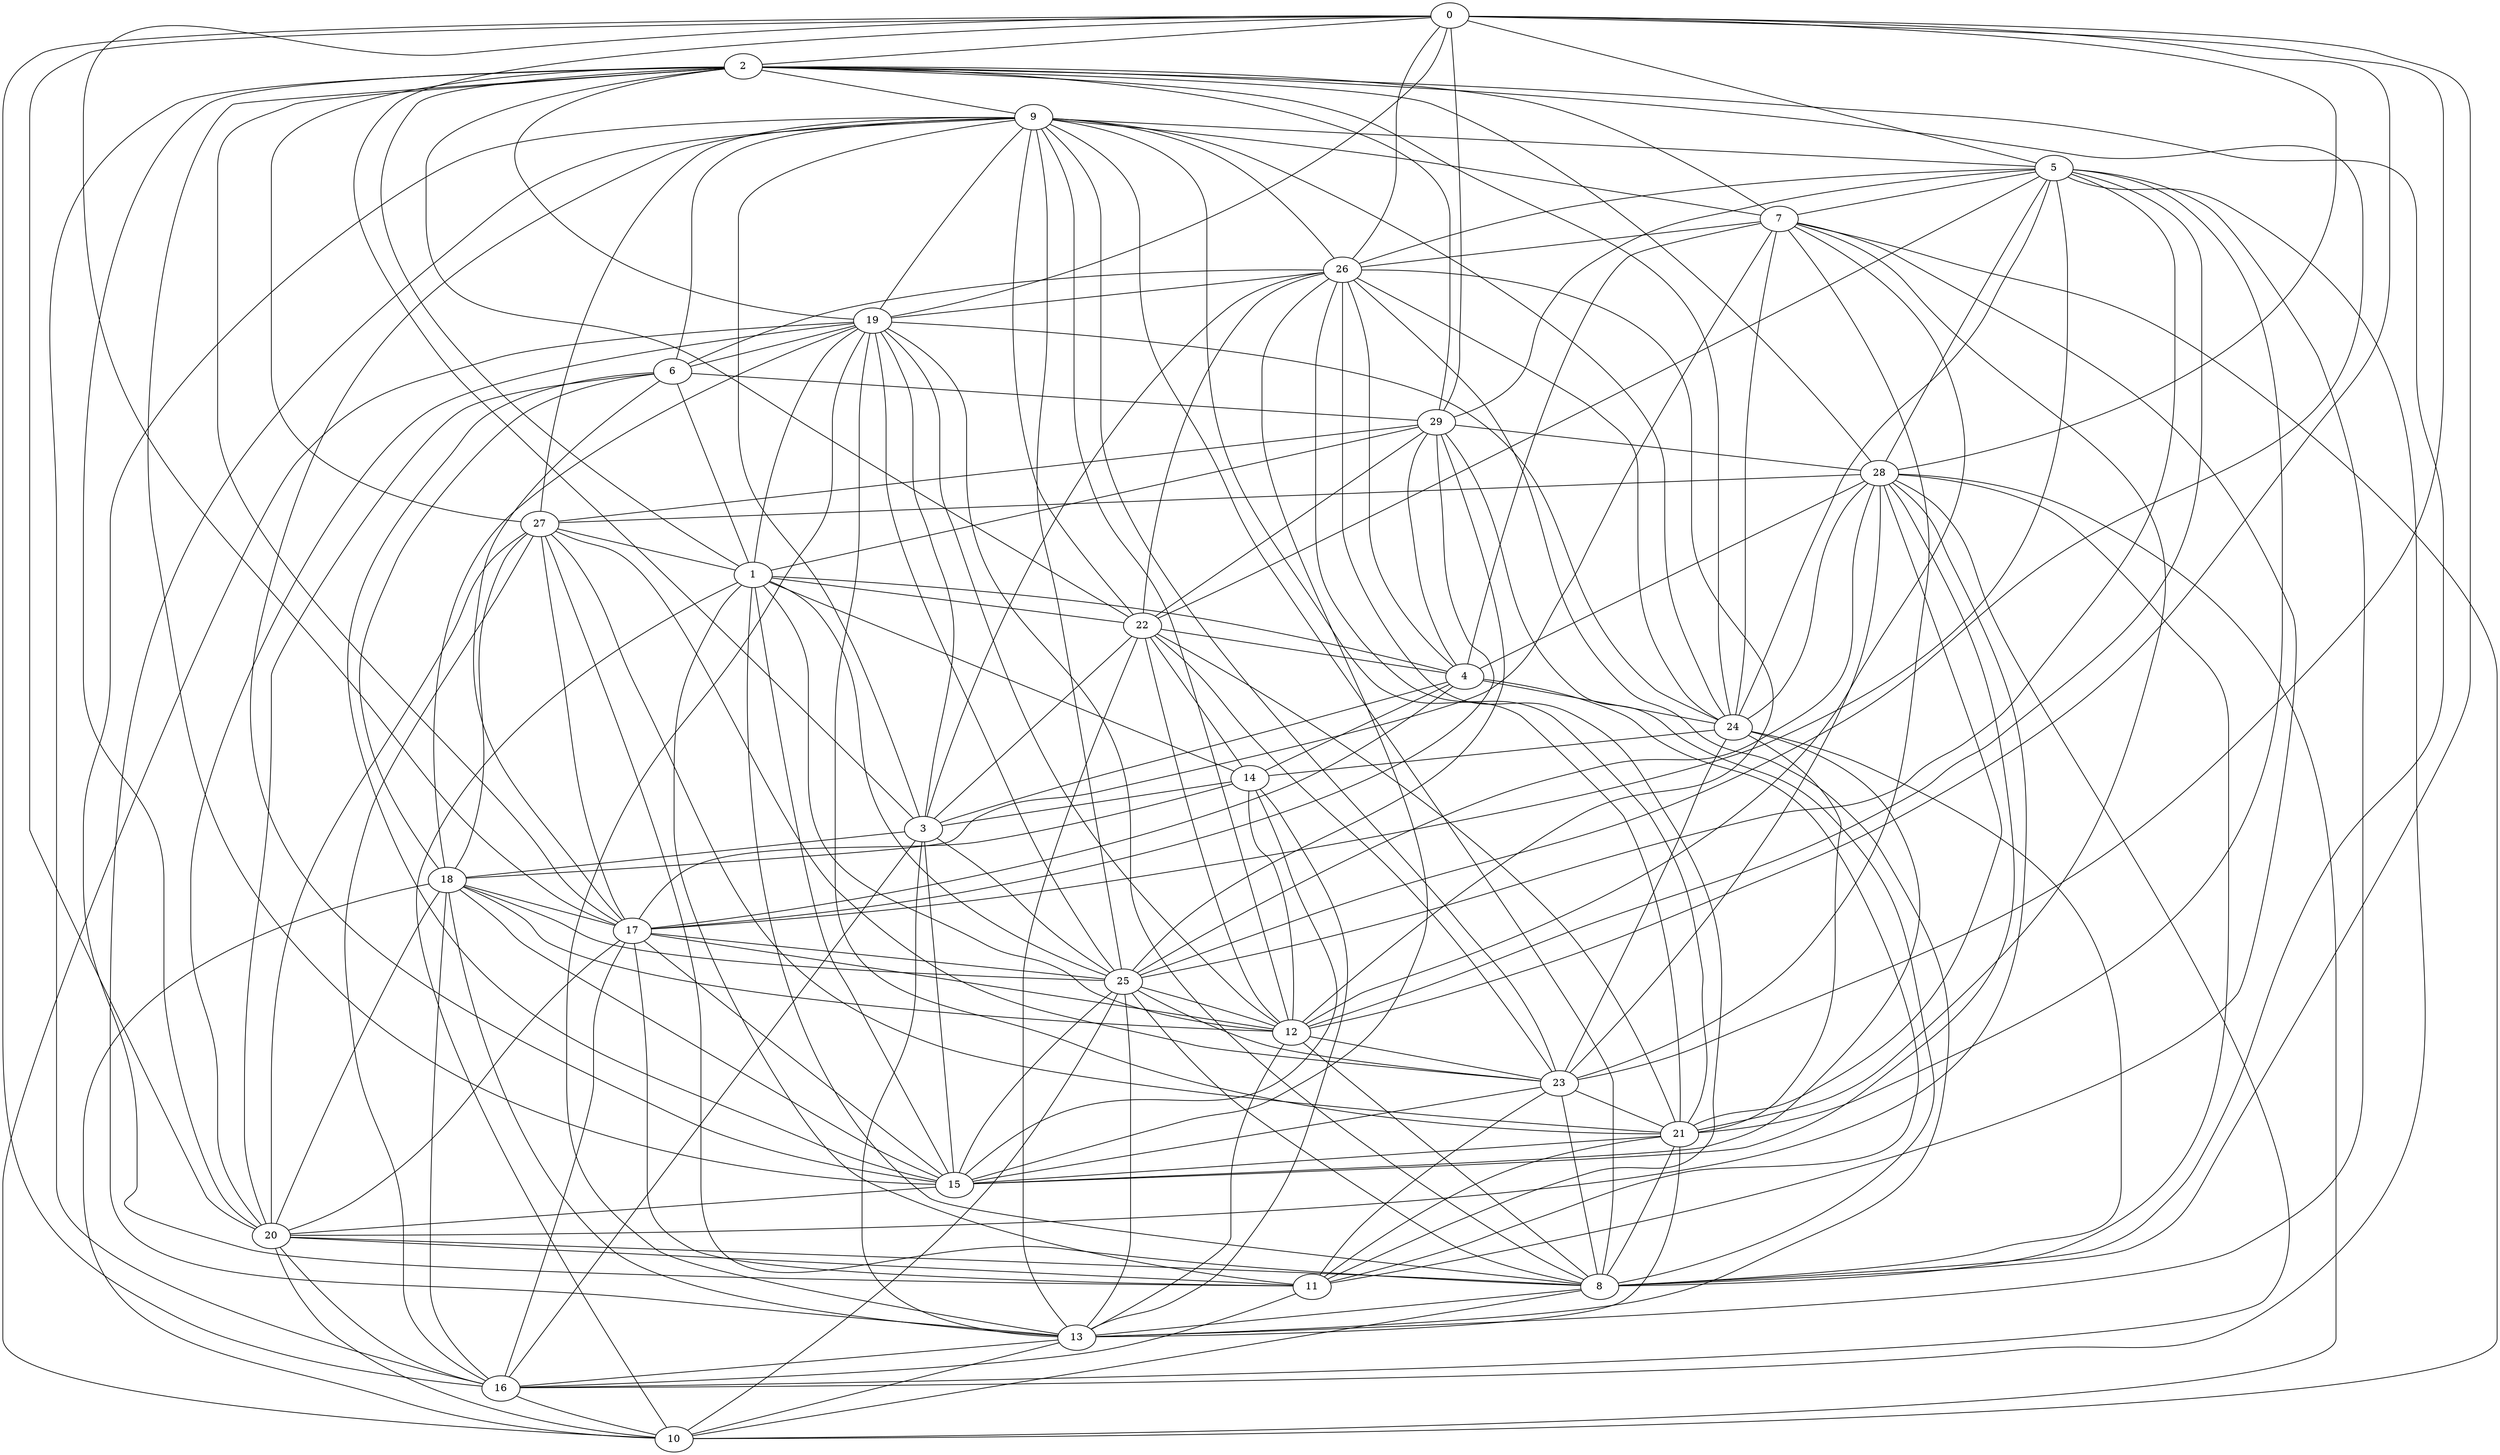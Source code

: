 graph G {
  0;
  1;
  2;
  3;
  4;
  5;
  6;
  7;
  8;
  9;
  10;
  11;
  12;
  13;
  14;
  15;
  16;
  17;
  18;
  19;
  20;
  21;
  22;
  23;
  24;
  25;
  26;
  27;
  28;
  29;
   18 -- 17;
   13 -- 14;
   2 -- 15;
   3 -- 22;
   7 -- 9;
   20 -- 0;
   18 -- 10;
   1 -- 2;
   26 -- 19;
   19 -- 25;
   23 -- 7;
   5 -- 13;
   26 -- 5;
   16 -- 28;
   4 -- 11;
   23 -- 9;
   21 -- 15;
   13 -- 10;
   12 -- 17;
   0 -- 19;
   3 -- 9;
   12 -- 7;
   12 -- 1;
   3 -- 0;
   23 -- 28;
   22 -- 29;
   23 -- 24;
   17 -- 5;
   5 -- 21;
   15 -- 6;
   21 -- 11;
   23 -- 21;
   24 -- 5;
   28 -- 15;
   2 -- 29;
   16 -- 5;
   14 -- 22;
   29 -- 27;
   21 -- 24;
   15 -- 3;
   18 -- 6;
   2 -- 20;
   4 -- 7;
   19 -- 6;
   24 -- 8;
   25 -- 1;
   19 -- 8;
   28 -- 25;
   17 -- 4;
   25 -- 3;
   29 -- 5;
   22 -- 4;
   23 -- 27;
   2 -- 22;
   27 -- 16;
   11 -- 7;
   20 -- 18;
   9 -- 5;
   3 -- 4;
   14 -- 3;
   12 -- 22;
   9 -- 8;
   1 -- 11;
   28 -- 2;
   3 -- 19;
   13 -- 25;
   23 -- 11;
   8 -- 13;
   2 -- 9;
   17 -- 0;
   3 -- 18;
   12 -- 0;
   12 -- 23;
   21 -- 28;
   16 -- 20;
   12 -- 18;
   15 -- 26;
   0 -- 28;
   5 -- 22;
   21 -- 22;
   2 -- 19;
   4 -- 26;
   2 -- 16;
   27 -- 17;
   11 -- 9;
   7 -- 21;
   20 -- 10;
   20 -- 11;
   9 -- 26;
   25 -- 18;
   14 -- 15;
   12 -- 19;
   28 -- 27;
   23 -- 0;
   29 -- 0;
   19 -- 18;
   4 -- 24;
   1 -- 19;
   27 -- 2;
   24 -- 14;
   3 -- 13;
   1 -- 6;
   29 -- 25;
   29 -- 4;
   21 -- 26;
   1 -- 14;
   19 -- 13;
   17 -- 29;
   4 -- 28;
   17 -- 15;
   20 -- 27;
   8 -- 29;
   0 -- 26;
   10 -- 25;
   7 -- 26;
   9 -- 24;
   17 -- 2;
   15 -- 9;
   8 -- 0;
   17 -- 20;
   1 -- 15;
   0 -- 2;
   19 -- 20;
   19 -- 10;
   3 -- 26;
   8 -- 2;
   23 -- 8;
   19 -- 21;
   14 -- 4;
   12 -- 5;
   7 -- 2;
   25 -- 5;
   17 -- 25;
   17 -- 14;
   11 -- 16;
   27 -- 21;
   15 -- 25;
   24 -- 28;
   9 -- 25;
   24 -- 2;
   21 -- 9;
   19 -- 9;
   15 -- 23;
   24 -- 26;
   9 -- 13;
   26 -- 6;
   20 -- 8;
   1 -- 29;
   10 -- 7;
   12 -- 14;
   20 -- 28;
   22 -- 9;
   27 -- 1;
   26 -- 12;
   18 -- 15;
   7 -- 18;
   11 -- 17;
   13 -- 16;
   6 -- 9;
   18 -- 27;
   13 -- 26;
   15 -- 20;
   9 -- 12;
   1 -- 4;
   29 -- 28;
   8 -- 25;
   16 -- 18;
   23 -- 25;
   15 -- 24;
   8 -- 12;
   5 -- 7;
   21 -- 13;
   25 -- 12;
   18 -- 13;
   22 -- 26;
   1 -- 8;
   0 -- 5;
   24 -- 7;
   11 -- 26;
   8 -- 27;
   10 -- 28;
   12 -- 13;
   5 -- 28;
   20 -- 6;
   16 -- 10;
   23 -- 22;
   8 -- 10;
   8 -- 21;
   8 -- 28;
   1 -- 22;
   2 -- 25;
   17 -- 6;
   22 -- 13;
   10 -- 1;
   9 -- 27;
   17 -- 16;
   6 -- 29;
   24 -- 19;
   0 -- 16;
   16 -- 3;
}

